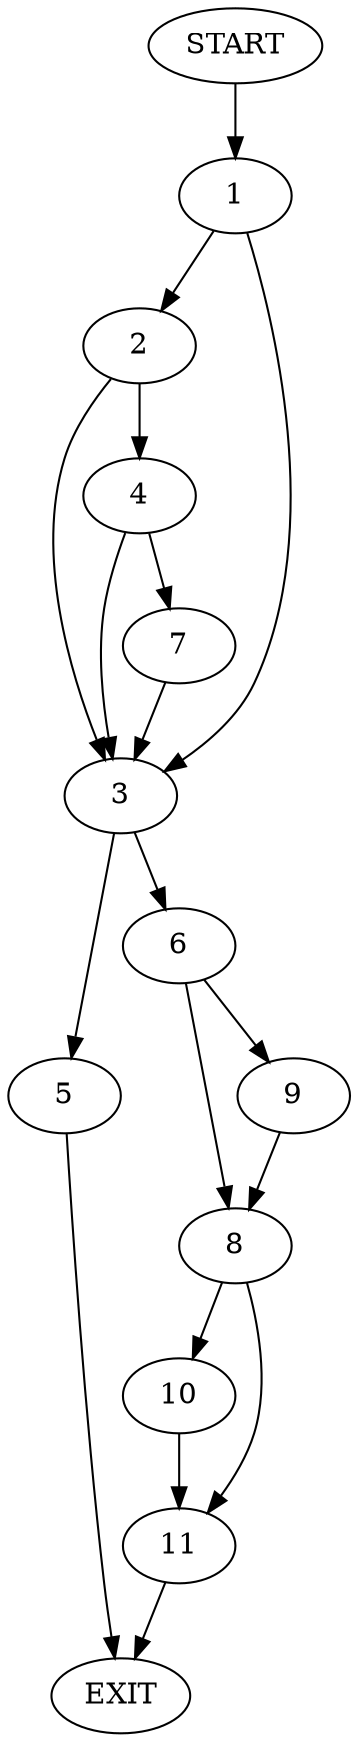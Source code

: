 digraph {
0 [label="START"]
12 [label="EXIT"]
0 -> 1
1 -> 2
1 -> 3
2 -> 4
2 -> 3
3 -> 5
3 -> 6
4 -> 3
4 -> 7
7 -> 3
6 -> 8
6 -> 9
5 -> 12
9 -> 8
8 -> 10
8 -> 11
11 -> 12
10 -> 11
}
